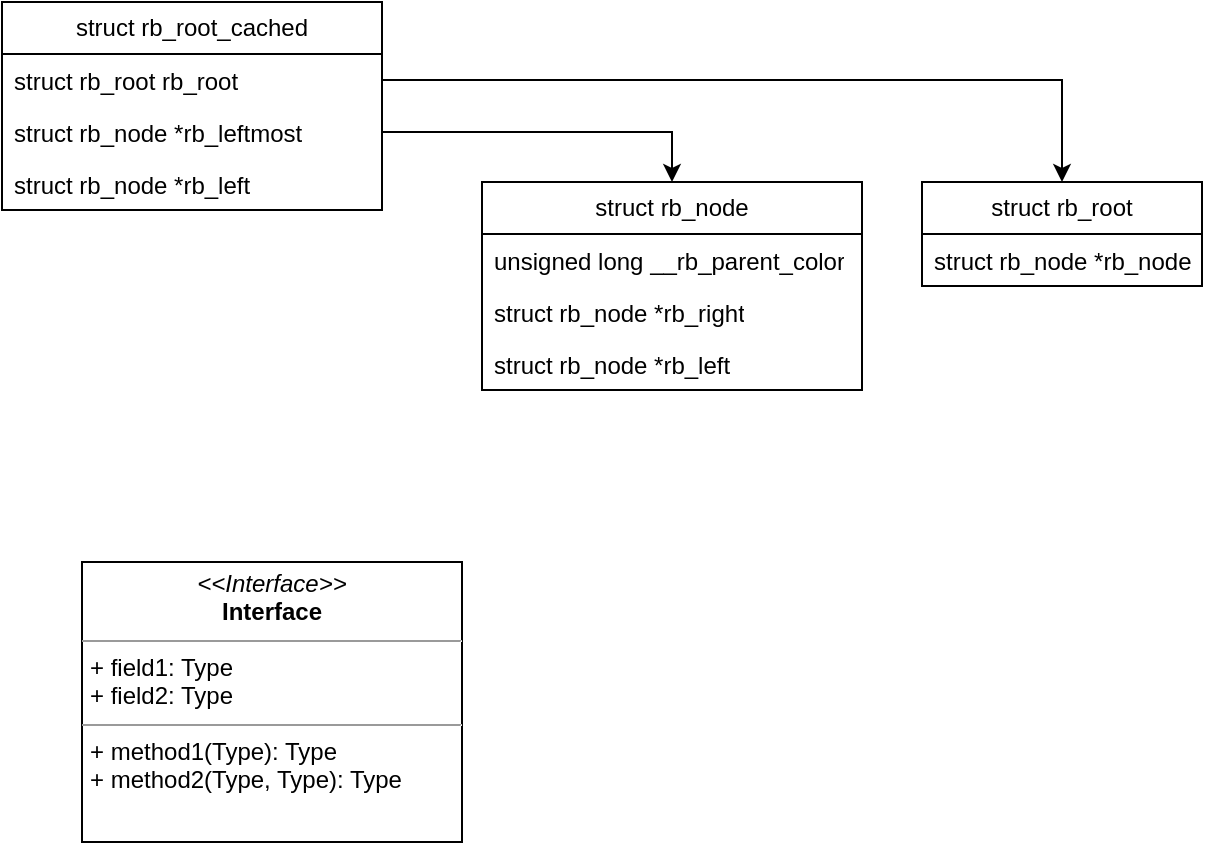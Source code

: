 <mxfile version="23.1.1" type="github">
  <diagram name="第 1 页" id="oziIShV0GF2PMtmcLW47">
    <mxGraphModel dx="1051" dy="650" grid="1" gridSize="10" guides="1" tooltips="1" connect="1" arrows="1" fold="1" page="1" pageScale="1" pageWidth="827" pageHeight="1169" math="0" shadow="0">
      <root>
        <mxCell id="0" />
        <mxCell id="1" parent="0" />
        <mxCell id="FIK5CrObB4w9opEGfuQD-72" value="struct rb_node" style="swimlane;fontStyle=0;childLayout=stackLayout;horizontal=1;startSize=26;fillColor=none;horizontalStack=0;resizeParent=1;resizeParentMax=0;resizeLast=0;collapsible=1;marginBottom=0;whiteSpace=wrap;html=1;" parent="1" vertex="1">
          <mxGeometry x="360" y="170" width="190" height="104" as="geometry">
            <mxRectangle x="360" y="170" width="120" height="30" as="alternateBounds" />
          </mxGeometry>
        </mxCell>
        <mxCell id="FIK5CrObB4w9opEGfuQD-73" value="unsigned long __rb_parent_color" style="text;strokeColor=none;fillColor=none;align=left;verticalAlign=top;spacingLeft=4;spacingRight=4;overflow=hidden;rotatable=0;points=[[0,0.5],[1,0.5]];portConstraint=eastwest;whiteSpace=wrap;html=1;" parent="FIK5CrObB4w9opEGfuQD-72" vertex="1">
          <mxGeometry y="26" width="190" height="26" as="geometry" />
        </mxCell>
        <mxCell id="FIK5CrObB4w9opEGfuQD-74" value="struct rb_node *rb_right" style="text;strokeColor=none;fillColor=none;align=left;verticalAlign=top;spacingLeft=4;spacingRight=4;overflow=hidden;rotatable=0;points=[[0,0.5],[1,0.5]];portConstraint=eastwest;whiteSpace=wrap;html=1;" parent="FIK5CrObB4w9opEGfuQD-72" vertex="1">
          <mxGeometry y="52" width="190" height="26" as="geometry" />
        </mxCell>
        <mxCell id="FIK5CrObB4w9opEGfuQD-75" value="struct rb_node *rb_left" style="text;strokeColor=none;fillColor=none;align=left;verticalAlign=top;spacingLeft=4;spacingRight=4;overflow=hidden;rotatable=0;points=[[0,0.5],[1,0.5]];portConstraint=eastwest;whiteSpace=wrap;html=1;" parent="FIK5CrObB4w9opEGfuQD-72" vertex="1">
          <mxGeometry y="78" width="190" height="26" as="geometry" />
        </mxCell>
        <mxCell id="FIK5CrObB4w9opEGfuQD-76" value="struct rb_root" style="swimlane;fontStyle=0;childLayout=stackLayout;horizontal=1;startSize=26;fillColor=none;horizontalStack=0;resizeParent=1;resizeParentMax=0;resizeLast=0;collapsible=1;marginBottom=0;whiteSpace=wrap;html=1;" parent="1" vertex="1">
          <mxGeometry x="580" y="170" width="140" height="52" as="geometry" />
        </mxCell>
        <mxCell id="FIK5CrObB4w9opEGfuQD-77" value="struct rb_node *rb_node" style="text;strokeColor=none;fillColor=none;align=left;verticalAlign=top;spacingLeft=4;spacingRight=4;overflow=hidden;rotatable=0;points=[[0,0.5],[1,0.5]];portConstraint=eastwest;whiteSpace=wrap;html=1;" parent="FIK5CrObB4w9opEGfuQD-76" vertex="1">
          <mxGeometry y="26" width="140" height="26" as="geometry" />
        </mxCell>
        <mxCell id="FIK5CrObB4w9opEGfuQD-80" value="struct rb_root_cached" style="swimlane;fontStyle=0;childLayout=stackLayout;horizontal=1;startSize=26;fillColor=none;horizontalStack=0;resizeParent=1;resizeParentMax=0;resizeLast=0;collapsible=1;marginBottom=0;whiteSpace=wrap;html=1;" parent="1" vertex="1">
          <mxGeometry x="120" y="80" width="190" height="104" as="geometry" />
        </mxCell>
        <mxCell id="FIK5CrObB4w9opEGfuQD-81" value="struct rb_root rb_root" style="text;strokeColor=none;fillColor=none;align=left;verticalAlign=top;spacingLeft=4;spacingRight=4;overflow=hidden;rotatable=0;points=[[0,0.5],[1,0.5]];portConstraint=eastwest;whiteSpace=wrap;html=1;" parent="FIK5CrObB4w9opEGfuQD-80" vertex="1">
          <mxGeometry y="26" width="190" height="26" as="geometry" />
        </mxCell>
        <mxCell id="FIK5CrObB4w9opEGfuQD-82" value="struct rb_node *rb_leftmost" style="text;strokeColor=none;fillColor=none;align=left;verticalAlign=top;spacingLeft=4;spacingRight=4;overflow=hidden;rotatable=0;points=[[0,0.5],[1,0.5]];portConstraint=eastwest;whiteSpace=wrap;html=1;" parent="FIK5CrObB4w9opEGfuQD-80" vertex="1">
          <mxGeometry y="52" width="190" height="26" as="geometry" />
        </mxCell>
        <mxCell id="FIK5CrObB4w9opEGfuQD-83" value="struct rb_node *rb_left" style="text;strokeColor=none;fillColor=none;align=left;verticalAlign=top;spacingLeft=4;spacingRight=4;overflow=hidden;rotatable=0;points=[[0,0.5],[1,0.5]];portConstraint=eastwest;whiteSpace=wrap;html=1;" parent="FIK5CrObB4w9opEGfuQD-80" vertex="1">
          <mxGeometry y="78" width="190" height="26" as="geometry" />
        </mxCell>
        <mxCell id="FIK5CrObB4w9opEGfuQD-84" style="edgeStyle=orthogonalEdgeStyle;rounded=0;orthogonalLoop=1;jettySize=auto;html=1;entryX=0.5;entryY=0;entryDx=0;entryDy=0;" parent="1" source="FIK5CrObB4w9opEGfuQD-81" target="FIK5CrObB4w9opEGfuQD-76" edge="1">
          <mxGeometry relative="1" as="geometry" />
        </mxCell>
        <mxCell id="FIK5CrObB4w9opEGfuQD-85" style="edgeStyle=orthogonalEdgeStyle;rounded=0;orthogonalLoop=1;jettySize=auto;html=1;entryX=0.5;entryY=0;entryDx=0;entryDy=0;" parent="1" source="FIK5CrObB4w9opEGfuQD-82" target="FIK5CrObB4w9opEGfuQD-72" edge="1">
          <mxGeometry relative="1" as="geometry" />
        </mxCell>
        <mxCell id="UpDyNgUmW4ljzGM9Vynt-1" value="&lt;p style=&quot;margin:0px;margin-top:4px;text-align:center;&quot;&gt;&lt;i&gt;&amp;lt;&amp;lt;Interface&amp;gt;&amp;gt;&lt;/i&gt;&lt;br/&gt;&lt;b&gt;Interface&lt;/b&gt;&lt;/p&gt;&lt;hr size=&quot;1&quot;/&gt;&lt;p style=&quot;margin:0px;margin-left:4px;&quot;&gt;+ field1: Type&lt;br/&gt;+ field2: Type&lt;/p&gt;&lt;hr size=&quot;1&quot;/&gt;&lt;p style=&quot;margin:0px;margin-left:4px;&quot;&gt;+ method1(Type): Type&lt;br/&gt;+ method2(Type, Type): Type&lt;/p&gt;" style="verticalAlign=top;align=left;overflow=fill;fontSize=12;fontFamily=Helvetica;html=1;whiteSpace=wrap;" vertex="1" parent="1">
          <mxGeometry x="160" y="360" width="190" height="140" as="geometry" />
        </mxCell>
      </root>
    </mxGraphModel>
  </diagram>
</mxfile>
